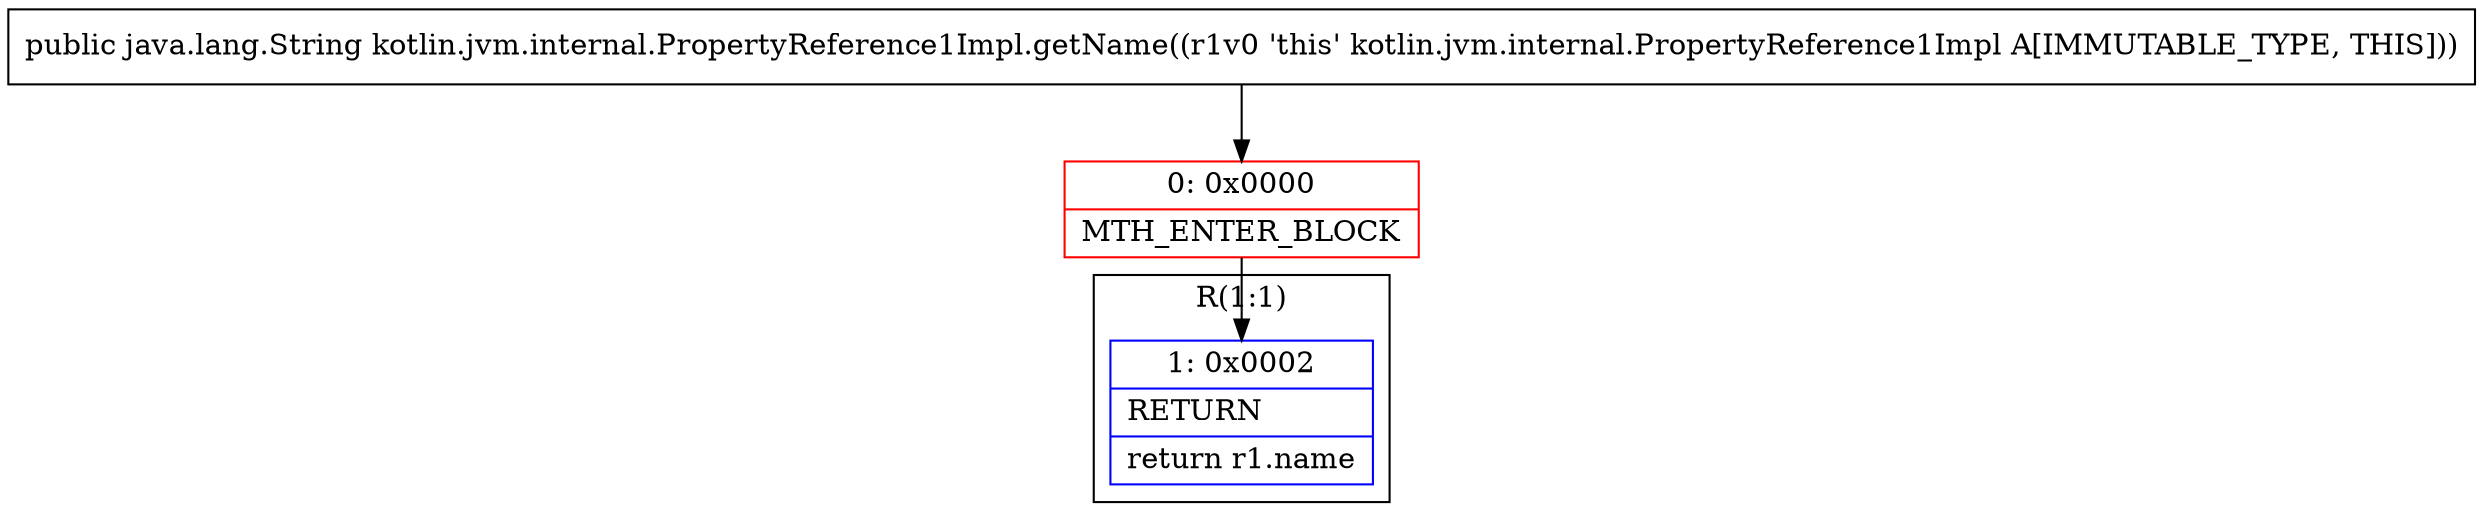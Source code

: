 digraph "CFG forkotlin.jvm.internal.PropertyReference1Impl.getName()Ljava\/lang\/String;" {
subgraph cluster_Region_1385812266 {
label = "R(1:1)";
node [shape=record,color=blue];
Node_1 [shape=record,label="{1\:\ 0x0002|RETURN\l|return r1.name\l}"];
}
Node_0 [shape=record,color=red,label="{0\:\ 0x0000|MTH_ENTER_BLOCK\l}"];
MethodNode[shape=record,label="{public java.lang.String kotlin.jvm.internal.PropertyReference1Impl.getName((r1v0 'this' kotlin.jvm.internal.PropertyReference1Impl A[IMMUTABLE_TYPE, THIS])) }"];
MethodNode -> Node_0;
Node_0 -> Node_1;
}

